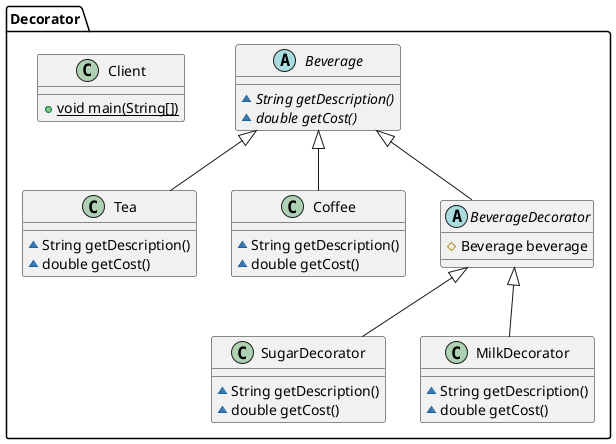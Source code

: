 @startuml
class Decorator.SugarDecorator {
~ String getDescription()
~ double getCost()
}

class Decorator.MilkDecorator {
~ String getDescription()
~ double getCost()
}

abstract class Decorator.Beverage {
~ {abstract}String getDescription()
~ {abstract}double getCost()
}

class Decorator.Tea {
~ String getDescription()
~ double getCost()
}

class Decorator.Client {
+ {static} void main(String[])
}

class Decorator.Coffee {
~ String getDescription()
~ double getCost()
}

abstract class Decorator.BeverageDecorator {
# Beverage beverage
}



Decorator.BeverageDecorator <|-- Decorator.SugarDecorator
Decorator.BeverageDecorator <|-- Decorator.MilkDecorator
Decorator.Beverage <|-- Decorator.Tea
Decorator.Beverage <|-- Decorator.Coffee
Decorator.Beverage <|-- Decorator.BeverageDecorator
@enduml